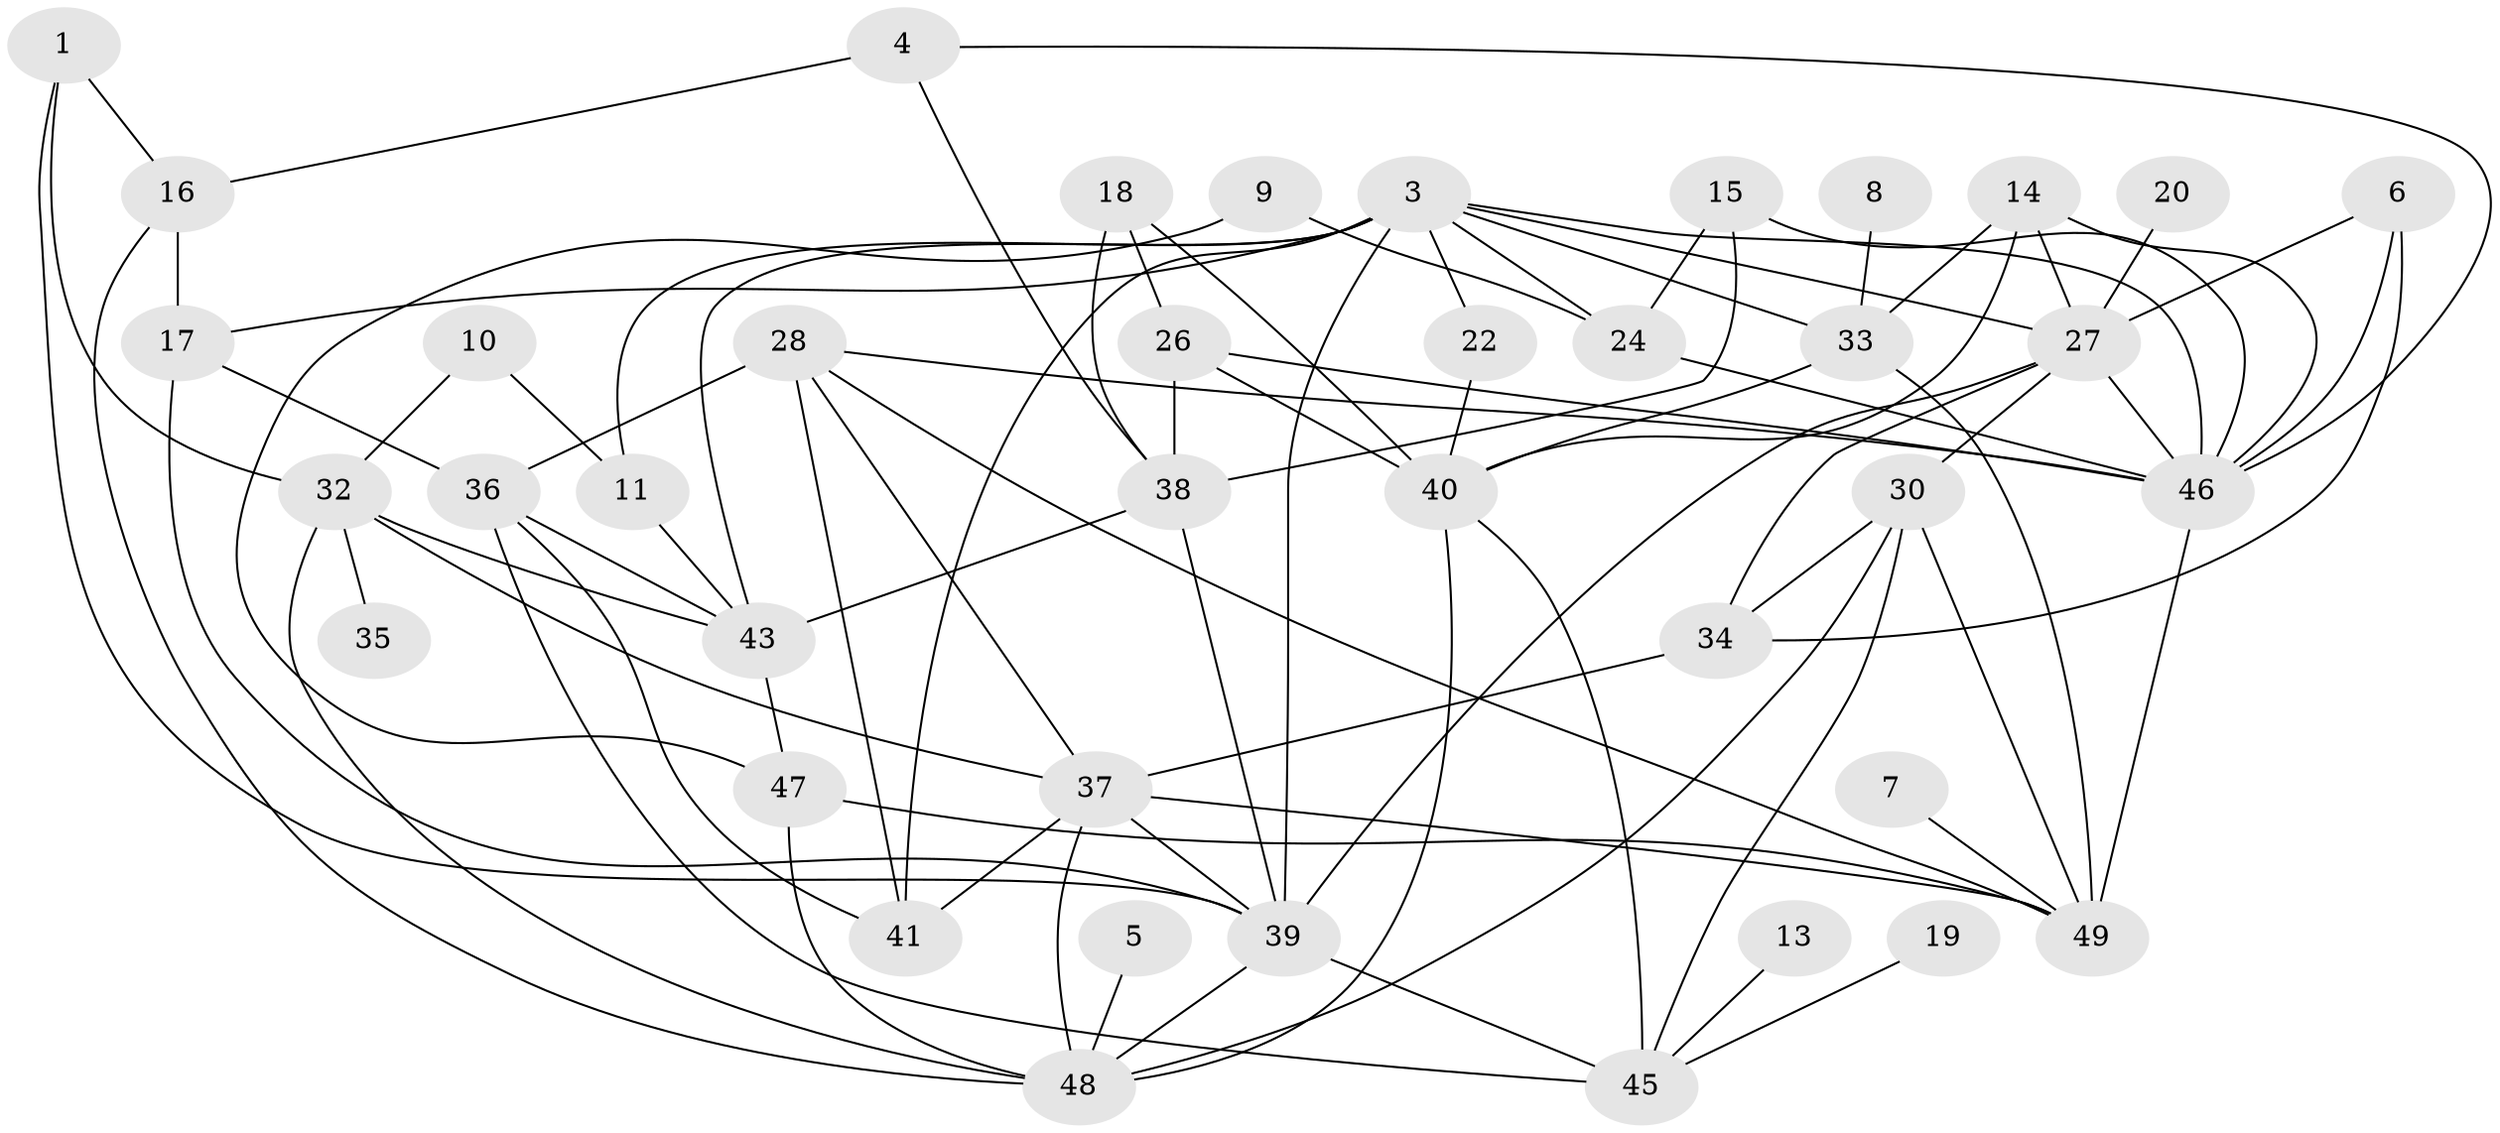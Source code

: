 // original degree distribution, {7: 0.01020408163265306, 2: 0.20408163265306123, 4: 0.25510204081632654, 3: 0.20408163265306123, 5: 0.08163265306122448, 0: 0.09183673469387756, 6: 0.04081632653061224, 1: 0.11224489795918367}
// Generated by graph-tools (version 1.1) at 2025/25/03/09/25 03:25:13]
// undirected, 40 vertices, 86 edges
graph export_dot {
graph [start="1"]
  node [color=gray90,style=filled];
  1;
  3;
  4;
  5;
  6;
  7;
  8;
  9;
  10;
  11;
  13;
  14;
  15;
  16;
  17;
  18;
  19;
  20;
  22;
  24;
  26;
  27;
  28;
  30;
  32;
  33;
  34;
  35;
  36;
  37;
  38;
  39;
  40;
  41;
  43;
  45;
  46;
  47;
  48;
  49;
  1 -- 16 [weight=1.0];
  1 -- 32 [weight=1.0];
  1 -- 39 [weight=1.0];
  3 -- 11 [weight=1.0];
  3 -- 17 [weight=1.0];
  3 -- 22 [weight=1.0];
  3 -- 24 [weight=1.0];
  3 -- 27 [weight=1.0];
  3 -- 33 [weight=1.0];
  3 -- 39 [weight=2.0];
  3 -- 41 [weight=1.0];
  3 -- 43 [weight=1.0];
  3 -- 46 [weight=1.0];
  4 -- 16 [weight=1.0];
  4 -- 38 [weight=1.0];
  4 -- 46 [weight=1.0];
  5 -- 48 [weight=1.0];
  6 -- 27 [weight=1.0];
  6 -- 34 [weight=1.0];
  6 -- 46 [weight=1.0];
  7 -- 49 [weight=1.0];
  8 -- 33 [weight=1.0];
  9 -- 24 [weight=1.0];
  9 -- 47 [weight=1.0];
  10 -- 11 [weight=1.0];
  10 -- 32 [weight=1.0];
  11 -- 43 [weight=1.0];
  13 -- 45 [weight=1.0];
  14 -- 27 [weight=1.0];
  14 -- 33 [weight=1.0];
  14 -- 40 [weight=1.0];
  14 -- 46 [weight=1.0];
  15 -- 24 [weight=1.0];
  15 -- 38 [weight=2.0];
  15 -- 46 [weight=1.0];
  16 -- 17 [weight=1.0];
  16 -- 48 [weight=1.0];
  17 -- 36 [weight=1.0];
  17 -- 39 [weight=1.0];
  18 -- 26 [weight=1.0];
  18 -- 38 [weight=1.0];
  18 -- 40 [weight=1.0];
  19 -- 45 [weight=1.0];
  20 -- 27 [weight=1.0];
  22 -- 40 [weight=1.0];
  24 -- 46 [weight=1.0];
  26 -- 38 [weight=1.0];
  26 -- 40 [weight=1.0];
  26 -- 46 [weight=1.0];
  27 -- 30 [weight=1.0];
  27 -- 34 [weight=1.0];
  27 -- 39 [weight=1.0];
  27 -- 46 [weight=1.0];
  28 -- 36 [weight=1.0];
  28 -- 37 [weight=1.0];
  28 -- 41 [weight=1.0];
  28 -- 46 [weight=1.0];
  28 -- 49 [weight=1.0];
  30 -- 34 [weight=1.0];
  30 -- 45 [weight=1.0];
  30 -- 48 [weight=1.0];
  30 -- 49 [weight=1.0];
  32 -- 35 [weight=1.0];
  32 -- 37 [weight=1.0];
  32 -- 43 [weight=1.0];
  32 -- 48 [weight=1.0];
  33 -- 40 [weight=1.0];
  33 -- 49 [weight=2.0];
  34 -- 37 [weight=1.0];
  36 -- 41 [weight=1.0];
  36 -- 43 [weight=1.0];
  36 -- 45 [weight=1.0];
  37 -- 39 [weight=1.0];
  37 -- 41 [weight=1.0];
  37 -- 48 [weight=1.0];
  37 -- 49 [weight=1.0];
  38 -- 39 [weight=1.0];
  38 -- 43 [weight=2.0];
  39 -- 45 [weight=1.0];
  39 -- 48 [weight=1.0];
  40 -- 45 [weight=1.0];
  40 -- 48 [weight=1.0];
  43 -- 47 [weight=2.0];
  46 -- 49 [weight=1.0];
  47 -- 48 [weight=1.0];
  47 -- 49 [weight=1.0];
}

